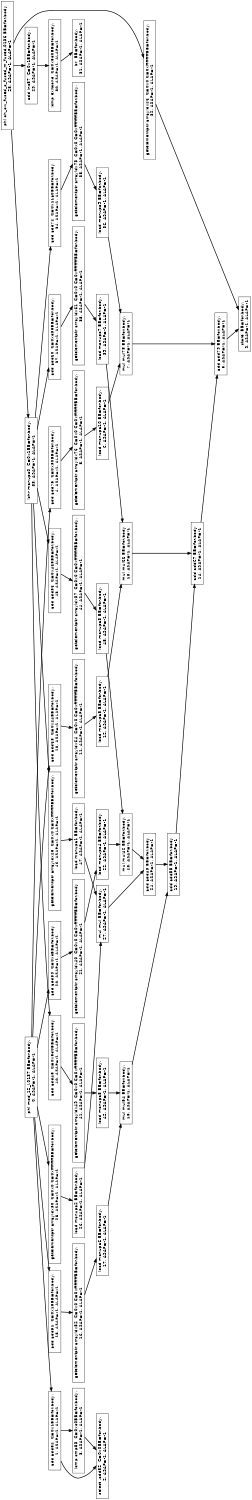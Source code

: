 digraph Region_18 {
	graph [ nslimit = "1000.0",
	orientation = landscape,
		center = true,
	page = "8.5,11",
	compound=true,
	size = "10,7.5" ] ;
"Op_0" [ fontname = "Helvetica" shape = box, label = " phi mod_12_i.0137 BB=for.body,
0, ASAP=-1, ALAP=-1"]
"Op_1" [ fontname = "Helvetica" shape = box, label = " add add82  C=0x1BB=for.body,
1, ASAP=-1, ALAP=-1"]
"Op_2" [ fontname = "Helvetica" shape = box, label = " select .add82  C=0x0BB=for.body,
2, ASAP=-1, ALAP=-1"]
"Op_3" [ fontname = "Helvetica" shape = box, label = " icmp cmp83  C=0xc0BB=for.body,
3, ASAP=-1, ALAP=-1"]
"Op_4" [ fontname = "Helvetica" shape = box, label = " add add75  C=0x30BB=for.body,
4, ASAP=-1, ALAP=-1"]
"Op_5" [ fontname = "Helvetica" shape = box, label = " getelementptr arrayidx76  C=0x0 C=0xffffffffBB=for.body,
5, ASAP=-1, ALAP=-1"]
"Op_6" [ fontname = "Helvetica" shape = box, label = " load manupa10 BB=for.body,
6, ASAP=-1, ALAP=-1"]
"Op_7" [ fontname = "Helvetica" shape = box, label = " mul mul78 BB=for.body,
7, ASAP=-1, ALAP=-1"]
"Op_8" [ fontname = "Helvetica" shape = box, label = " add add79 BB=for.body,
8, ASAP=-1, ALAP=-1"]
"Op_9" [ fontname = "Helvetica" shape = box, label = " store  BB=for.body,
9, ASAP=-1, ALAP=-1"]
"Op_10" [ fontname = "Helvetica" shape = box, label = " add add63  C=0x24BB=for.body,
10, ASAP=-1, ALAP=-1"]
"Op_11" [ fontname = "Helvetica" shape = box, label = " getelementptr arrayidx64  C=0x0 C=0xffffffffBB=for.body,
11, ASAP=-1, ALAP=-1"]
"Op_12" [ fontname = "Helvetica" shape = box, label = " load manupa8 BB=for.body,
12, ASAP=-1, ALAP=-1"]
"Op_13" [ fontname = "Helvetica" shape = box, label = " mul mul66 BB=for.body,
13, ASAP=-1, ALAP=-1"]
"Op_14" [ fontname = "Helvetica" shape = box, label = " add add67 BB=for.body,
14, ASAP=-1, ALAP=-1"]
"Op_15" [ fontname = "Helvetica" shape = box, label = " add add51  C=0x18BB=for.body,
15, ASAP=-1, ALAP=-1"]
"Op_16" [ fontname = "Helvetica" shape = box, label = " getelementptr arrayidx52  C=0x0 C=0xffffffffBB=for.body,
16, ASAP=-1, ALAP=-1"]
"Op_17" [ fontname = "Helvetica" shape = box, label = " load manupa6 BB=for.body,
17, ASAP=-1, ALAP=-1"]
"Op_18" [ fontname = "Helvetica" shape = box, label = " mul mul54 BB=for.body,
18, ASAP=-1, ALAP=-1"]
"Op_19" [ fontname = "Helvetica" shape = box, label = " add add55 BB=for.body,
19, ASAP=-1, ALAP=-1"]
"Op_32" [ fontname = "Helvetica" shape = box, label = " getelementptr arrayidx26  C=0x0 C=0xffffffffBB=for.body,
32, ASAP=-1, ALAP=-1"]
"Op_20" [ fontname = "Helvetica" shape = box, label = " add add39  C=0xcBB=for.body,
20, ASAP=-1, ALAP=-1"]
"Op_21" [ fontname = "Helvetica" shape = box, label = " getelementptr arrayidx40  C=0x0 C=0xffffffffBB=for.body,
21, ASAP=-1, ALAP=-1"]
"Op_22" [ fontname = "Helvetica" shape = box, label = " load manupa4 BB=for.body,
22, ASAP=-1, ALAP=-1"]
"Op_23" [ fontname = "Helvetica" shape = box, label = " mul mul42 BB=for.body,
23, ASAP=-1, ALAP=-1"]
"Op_24" [ fontname = "Helvetica" shape = box, label = " add add43 BB=for.body,
24, ASAP=-1, ALAP=-1"]
"Op_25" [ fontname = "Helvetica" shape = box, label = " getelementptr arrayidx30  C=0x0 C=0xffffffffBB=for.body,
25, ASAP=-1, ALAP=-1"]
"Op_26" [ fontname = "Helvetica" shape = box, label = " load manupa2 BB=for.body,
26, ASAP=-1, ALAP=-1"]
"Op_27" [ fontname = "Helvetica" shape = box, label = " mul mul BB=for.body,
27, ASAP=-1, ALAP=-1"]
"Op_28" [ fontname = "Helvetica" shape = box, label = " phi oh_ow_fused_c_fused_m_fused.0136 BB=for.body,
28, ASAP=-1, ALAP=-1"]
"Op_29" [ fontname = "Helvetica" shape = box, label = " add inc87  C=0x1BB=for.body,
29, ASAP=-1, ALAP=-1"]
"Op_30" [ fontname = "Helvetica" shape = box, label = " icmp exitcond  C=0x8d0BB=for.body,
30, ASAP=-1, ALAP=-1"]
"Op_31" [ fontname = "Helvetica" shape = box, label = " br  BB=for.body,
31, ASAP=-1, ALAP=-1"]
"Op_33" [ fontname = "Helvetica" shape = box, label = " lshr manupa0  C=0x1BB=for.body,
33, ASAP=-1, ALAP=-1"]
"Op_34" [ fontname = "Helvetica" shape = box, label = " add add72  C=0x11a0BB=for.body,
34, ASAP=-1, ALAP=-1"]
"Op_35" [ fontname = "Helvetica" shape = box, label = " getelementptr arrayidx73  C=0x0 C=0xffffffffBB=for.body,
35, ASAP=-1, ALAP=-1"]
"Op_36" [ fontname = "Helvetica" shape = box, label = " load manupa9 BB=for.body,
36, ASAP=-1, ALAP=-1"]
"Op_37" [ fontname = "Helvetica" shape = box, label = " add add60  C=0xd38BB=for.body,
37, ASAP=-1, ALAP=-1"]
"Op_38" [ fontname = "Helvetica" shape = box, label = " getelementptr arrayidx61  C=0x0 C=0xffffffffBB=for.body,
38, ASAP=-1, ALAP=-1"]
"Op_39" [ fontname = "Helvetica" shape = box, label = " load manupa7 BB=for.body,
39, ASAP=-1, ALAP=-1"]
"Op_40" [ fontname = "Helvetica" shape = box, label = " add add48  C=0x8d0BB=for.body,
40, ASAP=-1, ALAP=-1"]
"Op_41" [ fontname = "Helvetica" shape = box, label = " getelementptr arrayidx49  C=0x0 C=0xffffffffBB=for.body,
41, ASAP=-1, ALAP=-1"]
"Op_42" [ fontname = "Helvetica" shape = box, label = " load manupa5 BB=for.body,
42, ASAP=-1, ALAP=-1"]
"Op_43" [ fontname = "Helvetica" shape = box, label = " add add36  C=0x468BB=for.body,
43, ASAP=-1, ALAP=-1"]
"Op_44" [ fontname = "Helvetica" shape = box, label = " getelementptr arrayidx37  C=0x0 C=0xffffffffBB=for.body,
44, ASAP=-1, ALAP=-1"]
"Op_45" [ fontname = "Helvetica" shape = box, label = " load manupa3 BB=for.body,
45, ASAP=-1, ALAP=-1"]
"Op_46" [ fontname = "Helvetica" shape = box, label = " getelementptr arrayidx28  C=0x0 C=0xffffffffBB=for.body,
46, ASAP=-1, ALAP=-1"]
"Op_47" [ fontname = "Helvetica" shape = box, label = " load manupa1 BB=for.body,
47, ASAP=-1, ALAP=-1"]
"Op_0" -> "Op_1" [style = bold, color = black];
"Op_0" -> "Op_4" [style = bold, color = black];
"Op_0" -> "Op_10" [style = bold, color = black];
"Op_0" -> "Op_15" [style = bold, color = black];
"Op_0" -> "Op_20" [style = bold, color = black];
"Op_0" -> "Op_25" [style = bold, color = black];
"Op_1" -> "Op_2" [style = bold, color = black];
"Op_1" -> "Op_3" [style = bold, color = black];
"Op_3" -> "Op_2" [style = bold, color = black];
"Op_4" -> "Op_5" [style = bold, color = black];
"Op_5" -> "Op_6" [style = bold, color = black];
"Op_6" -> "Op_7" [style = bold, color = black];
"Op_7" -> "Op_8" [style = bold, color = black];
"Op_8" -> "Op_9" [style = bold, color = black];
"Op_10" -> "Op_11" [style = bold, color = black];
"Op_11" -> "Op_12" [style = bold, color = black];
"Op_12" -> "Op_13" [style = bold, color = black];
"Op_13" -> "Op_14" [style = bold, color = black];
"Op_14" -> "Op_8" [style = bold, color = black];
"Op_15" -> "Op_16" [style = bold, color = black];
"Op_16" -> "Op_17" [style = bold, color = black];
"Op_17" -> "Op_18" [style = bold, color = black];
"Op_18" -> "Op_19" [style = bold, color = black];
"Op_19" -> "Op_14" [style = bold, color = black];
"Op_20" -> "Op_21" [style = bold, color = black];
"Op_21" -> "Op_22" [style = bold, color = black];
"Op_22" -> "Op_23" [style = bold, color = black];
"Op_23" -> "Op_24" [style = bold, color = black];
"Op_24" -> "Op_19" [style = bold, color = black];
"Op_25" -> "Op_26" [style = bold, color = black];
"Op_26" -> "Op_27" [style = bold, color = black];
"Op_27" -> "Op_24" [style = bold, color = black];
"Op_28" -> "Op_29" [style = bold, color = black];
"Op_28" -> "Op_32" [style = bold, color = black];
"Op_28" -> "Op_33" [style = bold, color = black];
"Op_29" -> "Op_30" [style = bold, color = black];
"Op_30" -> "Op_31" [style = bold, color = black];
"Op_32" -> "Op_9" [style = bold, color = black];
"Op_33" -> "Op_34" [style = bold, color = black];
"Op_33" -> "Op_37" [style = bold, color = black];
"Op_33" -> "Op_40" [style = bold, color = black];
"Op_33" -> "Op_43" [style = bold, color = black];
"Op_33" -> "Op_46" [style = bold, color = black];
"Op_34" -> "Op_35" [style = bold, color = black];
"Op_35" -> "Op_36" [style = bold, color = black];
"Op_36" -> "Op_7" [style = bold, color = black];
"Op_37" -> "Op_38" [style = bold, color = black];
"Op_38" -> "Op_39" [style = bold, color = black];
"Op_39" -> "Op_13" [style = bold, color = black];
"Op_40" -> "Op_41" [style = bold, color = black];
"Op_41" -> "Op_42" [style = bold, color = black];
"Op_42" -> "Op_18" [style = bold, color = black];
"Op_43" -> "Op_44" [style = bold, color = black];
"Op_44" -> "Op_45" [style = bold, color = black];
"Op_45" -> "Op_23" [style = bold, color = black];
"Op_46" -> "Op_47" [style = bold, color = black];
"Op_47" -> "Op_27" [style = bold, color = black];
}
